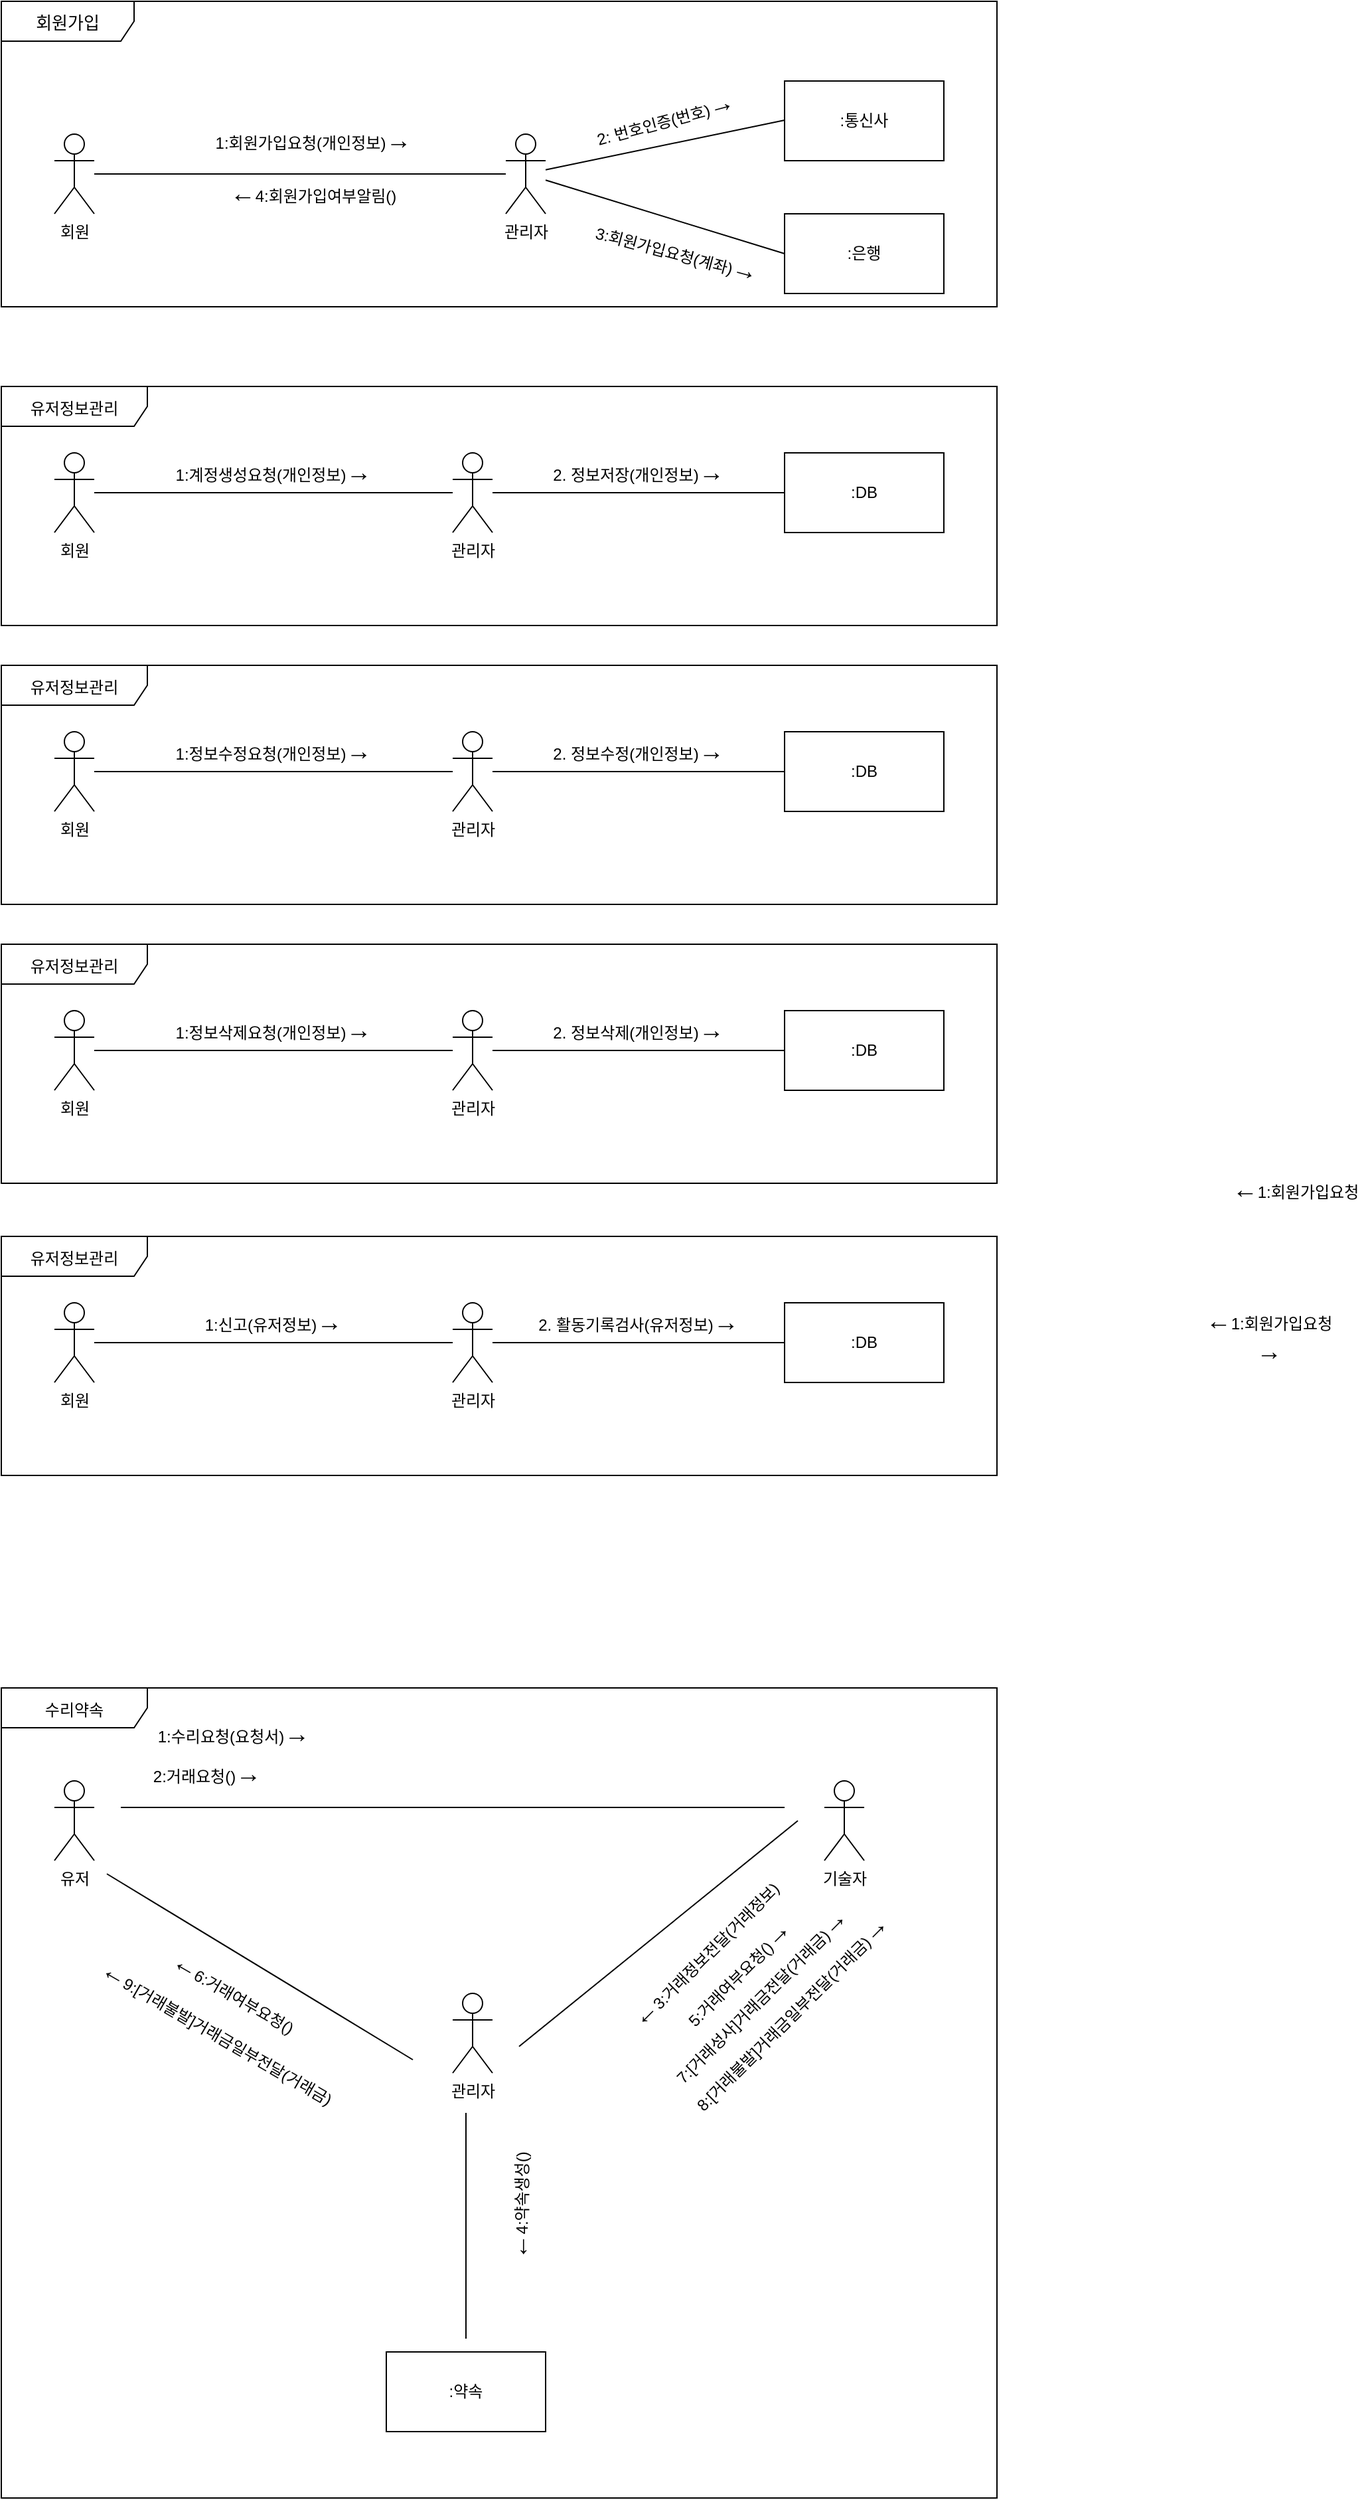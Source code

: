 <mxfile version="17.4.1" type="device"><diagram id="b93V4zt6I4dJ21m5LbaK" name="Page-1"><mxGraphModel dx="701" dy="687" grid="1" gridSize="10" guides="1" tooltips="1" connect="1" arrows="1" fold="1" page="1" pageScale="1" pageWidth="850" pageHeight="1100" math="0" shadow="0"><root><mxCell id="0"/><mxCell id="1" parent="0"/><mxCell id="mZD0-RNsSZDQau8Mn6IS-79" value="&lt;font style=&quot;font-size: 12px&quot;&gt;유저정보관리&lt;/font&gt;" style="shape=umlFrame;whiteSpace=wrap;html=1;fontSize=19;width=110;height=30;" vertex="1" parent="1"><mxGeometry x="50" y="330" width="750" height="180" as="geometry"/></mxCell><mxCell id="mZD0-RNsSZDQau8Mn6IS-1" value="회원" style="shape=umlActor;verticalLabelPosition=bottom;verticalAlign=top;html=1;outlineConnect=0;" vertex="1" parent="1"><mxGeometry x="90" y="140" width="30" height="60" as="geometry"/></mxCell><mxCell id="mZD0-RNsSZDQau8Mn6IS-2" value="관리자" style="shape=umlActor;verticalLabelPosition=bottom;verticalAlign=top;html=1;outlineConnect=0;" vertex="1" parent="1"><mxGeometry x="430" y="140" width="30" height="60" as="geometry"/></mxCell><mxCell id="mZD0-RNsSZDQau8Mn6IS-3" value=":통신사" style="rounded=0;whiteSpace=wrap;html=1;" vertex="1" parent="1"><mxGeometry x="640" y="100" width="120" height="60" as="geometry"/></mxCell><mxCell id="mZD0-RNsSZDQau8Mn6IS-4" value=":은행" style="rounded=0;whiteSpace=wrap;html=1;" vertex="1" parent="1"><mxGeometry x="640" y="200" width="120" height="60" as="geometry"/></mxCell><mxCell id="mZD0-RNsSZDQau8Mn6IS-10" value="" style="endArrow=none;html=1;rounded=0;" edge="1" parent="1" source="mZD0-RNsSZDQau8Mn6IS-1" target="mZD0-RNsSZDQau8Mn6IS-2"><mxGeometry width="50" height="50" relative="1" as="geometry"><mxPoint x="380" y="150" as="sourcePoint"/><mxPoint x="430" y="100" as="targetPoint"/></mxGeometry></mxCell><mxCell id="mZD0-RNsSZDQau8Mn6IS-11" value="" style="endArrow=none;html=1;rounded=0;" edge="1" parent="1" source="mZD0-RNsSZDQau8Mn6IS-2"><mxGeometry width="50" height="50" relative="1" as="geometry"><mxPoint x="470" y="129.5" as="sourcePoint"/><mxPoint x="640" y="129.5" as="targetPoint"/></mxGeometry></mxCell><mxCell id="mZD0-RNsSZDQau8Mn6IS-12" value="" style="endArrow=none;html=1;rounded=0;entryX=0;entryY=0.5;entryDx=0;entryDy=0;" edge="1" parent="1" source="mZD0-RNsSZDQau8Mn6IS-2" target="mZD0-RNsSZDQau8Mn6IS-4"><mxGeometry width="50" height="50" relative="1" as="geometry"><mxPoint x="470" y="176.885" as="sourcePoint"/><mxPoint x="650" y="139.5" as="targetPoint"/></mxGeometry></mxCell><mxCell id="mZD0-RNsSZDQau8Mn6IS-21" value="회원" style="shape=umlActor;verticalLabelPosition=bottom;verticalAlign=top;html=1;outlineConnect=0;" vertex="1" parent="1"><mxGeometry x="90" y="380" width="30" height="60" as="geometry"/></mxCell><mxCell id="mZD0-RNsSZDQau8Mn6IS-22" value="관리자" style="shape=umlActor;verticalLabelPosition=bottom;verticalAlign=top;html=1;outlineConnect=0;" vertex="1" parent="1"><mxGeometry x="390" y="380" width="30" height="60" as="geometry"/></mxCell><mxCell id="mZD0-RNsSZDQau8Mn6IS-24" value=":DB" style="rounded=0;whiteSpace=wrap;html=1;" vertex="1" parent="1"><mxGeometry x="640" y="380" width="120" height="60" as="geometry"/></mxCell><mxCell id="mZD0-RNsSZDQau8Mn6IS-25" value="" style="endArrow=none;html=1;rounded=0;" edge="1" source="mZD0-RNsSZDQau8Mn6IS-21" target="mZD0-RNsSZDQau8Mn6IS-22" parent="1"><mxGeometry width="50" height="50" relative="1" as="geometry"><mxPoint x="380" y="390" as="sourcePoint"/><mxPoint x="430" y="340" as="targetPoint"/></mxGeometry></mxCell><mxCell id="mZD0-RNsSZDQau8Mn6IS-27" value="" style="endArrow=none;html=1;rounded=0;entryX=0;entryY=0.5;entryDx=0;entryDy=0;" edge="1" source="mZD0-RNsSZDQau8Mn6IS-22" target="mZD0-RNsSZDQau8Mn6IS-24" parent="1"><mxGeometry width="50" height="50" relative="1" as="geometry"><mxPoint x="470" y="416.885" as="sourcePoint"/><mxPoint x="650" y="379.5" as="targetPoint"/></mxGeometry></mxCell><mxCell id="mZD0-RNsSZDQau8Mn6IS-30" value="1:회원가입요청(개인정보)&lt;font style=&quot;font-size: 19px&quot;&gt;→&lt;/font&gt;" style="text;html=1;strokeColor=none;fillColor=none;align=center;verticalAlign=middle;whiteSpace=wrap;rounded=0;" vertex="1" parent="1"><mxGeometry x="150" y="130" width="270" height="30" as="geometry"/></mxCell><mxCell id="mZD0-RNsSZDQau8Mn6IS-31" value="&lt;font style=&quot;font-size: 19px&quot;&gt;←&lt;/font&gt;1:회원가입요청&lt;font style=&quot;font-size: 19px&quot;&gt;→&lt;/font&gt;" style="text;html=1;strokeColor=none;fillColor=none;align=center;verticalAlign=middle;whiteSpace=wrap;rounded=0;" vertex="1" parent="1"><mxGeometry x="950" y="1030" width="110" height="30" as="geometry"/></mxCell><mxCell id="mZD0-RNsSZDQau8Mn6IS-32" value="&lt;font&gt;2: 번호인증(번호)&lt;/font&gt;&lt;font style=&quot;font-size: 19px&quot;&gt;→&lt;/font&gt;" style="text;html=1;strokeColor=none;fillColor=none;align=center;verticalAlign=middle;whiteSpace=wrap;rounded=0;rotation=-15;" vertex="1" parent="1"><mxGeometry x="489.83" y="113.71" width="120" height="30" as="geometry"/></mxCell><mxCell id="mZD0-RNsSZDQau8Mn6IS-33" value="3:회원가입요청(계좌)&lt;font style=&quot;font-size: 19px&quot;&gt;→&lt;/font&gt;" style="text;html=1;strokeColor=none;fillColor=none;align=center;verticalAlign=middle;whiteSpace=wrap;rounded=0;rotation=15;" vertex="1" parent="1"><mxGeometry x="489.49" y="213.88" width="140" height="30" as="geometry"/></mxCell><mxCell id="mZD0-RNsSZDQau8Mn6IS-34" value="&lt;font style=&quot;font-size: 19px&quot;&gt;←&lt;/font&gt;4:회원가입여부알림()" style="text;html=1;strokeColor=none;fillColor=none;align=center;verticalAlign=middle;whiteSpace=wrap;rounded=0;" vertex="1" parent="1"><mxGeometry x="150" y="170" width="270" height="30" as="geometry"/></mxCell><mxCell id="mZD0-RNsSZDQau8Mn6IS-35" value="1:계정생성요청(개인정보)&lt;span style=&quot;font-size: 19px&quot;&gt;→&lt;/span&gt;" style="text;html=1;strokeColor=none;fillColor=none;align=center;verticalAlign=middle;whiteSpace=wrap;rounded=0;" vertex="1" parent="1"><mxGeometry x="120" y="380" width="270" height="30" as="geometry"/></mxCell><mxCell id="mZD0-RNsSZDQau8Mn6IS-36" value="2. 정보저장(개인정보)&lt;span style=&quot;font-size: 19px&quot;&gt;→&lt;/span&gt;" style="text;html=1;strokeColor=none;fillColor=none;align=center;verticalAlign=middle;whiteSpace=wrap;rounded=0;" vertex="1" parent="1"><mxGeometry x="420" y="380" width="220" height="30" as="geometry"/></mxCell><mxCell id="mZD0-RNsSZDQau8Mn6IS-80" value="&lt;font style=&quot;font-size: 12px&quot;&gt;유저정보관리&lt;/font&gt;" style="shape=umlFrame;whiteSpace=wrap;html=1;fontSize=19;width=110;height=30;" vertex="1" parent="1"><mxGeometry x="50" y="540" width="750" height="180" as="geometry"/></mxCell><mxCell id="mZD0-RNsSZDQau8Mn6IS-81" value="회원" style="shape=umlActor;verticalLabelPosition=bottom;verticalAlign=top;html=1;outlineConnect=0;" vertex="1" parent="1"><mxGeometry x="90" y="590" width="30" height="60" as="geometry"/></mxCell><mxCell id="mZD0-RNsSZDQau8Mn6IS-82" value="관리자" style="shape=umlActor;verticalLabelPosition=bottom;verticalAlign=top;html=1;outlineConnect=0;" vertex="1" parent="1"><mxGeometry x="390" y="590" width="30" height="60" as="geometry"/></mxCell><mxCell id="mZD0-RNsSZDQau8Mn6IS-83" value=":DB" style="rounded=0;whiteSpace=wrap;html=1;" vertex="1" parent="1"><mxGeometry x="640" y="590" width="120" height="60" as="geometry"/></mxCell><mxCell id="mZD0-RNsSZDQau8Mn6IS-84" value="" style="endArrow=none;html=1;rounded=0;" edge="1" source="mZD0-RNsSZDQau8Mn6IS-81" target="mZD0-RNsSZDQau8Mn6IS-82" parent="1"><mxGeometry width="50" height="50" relative="1" as="geometry"><mxPoint x="380" y="600" as="sourcePoint"/><mxPoint x="430" y="550" as="targetPoint"/></mxGeometry></mxCell><mxCell id="mZD0-RNsSZDQau8Mn6IS-85" value="" style="endArrow=none;html=1;rounded=0;entryX=0;entryY=0.5;entryDx=0;entryDy=0;" edge="1" source="mZD0-RNsSZDQau8Mn6IS-82" target="mZD0-RNsSZDQau8Mn6IS-83" parent="1"><mxGeometry width="50" height="50" relative="1" as="geometry"><mxPoint x="470" y="626.885" as="sourcePoint"/><mxPoint x="650" y="589.5" as="targetPoint"/></mxGeometry></mxCell><mxCell id="mZD0-RNsSZDQau8Mn6IS-86" value="1:정보수정요청(개인정보)&lt;font style=&quot;font-size: 19px&quot;&gt;→&lt;/font&gt;" style="text;html=1;strokeColor=none;fillColor=none;align=center;verticalAlign=middle;whiteSpace=wrap;rounded=0;" vertex="1" parent="1"><mxGeometry x="120" y="590" width="270" height="30" as="geometry"/></mxCell><mxCell id="mZD0-RNsSZDQau8Mn6IS-87" value="2. 정보수정(개인정보)&lt;span style=&quot;font-size: 19px&quot;&gt;→&lt;/span&gt;" style="text;html=1;strokeColor=none;fillColor=none;align=center;verticalAlign=middle;whiteSpace=wrap;rounded=0;" vertex="1" parent="1"><mxGeometry x="420" y="590" width="220" height="30" as="geometry"/></mxCell><mxCell id="mZD0-RNsSZDQau8Mn6IS-88" value="&lt;span style=&quot;font-size: 12px&quot;&gt;유저정보관리&lt;/span&gt;" style="shape=umlFrame;whiteSpace=wrap;html=1;fontSize=19;width=110;height=30;" vertex="1" parent="1"><mxGeometry x="50" y="750" width="750" height="180" as="geometry"/></mxCell><mxCell id="mZD0-RNsSZDQau8Mn6IS-89" value="회원" style="shape=umlActor;verticalLabelPosition=bottom;verticalAlign=top;html=1;outlineConnect=0;" vertex="1" parent="1"><mxGeometry x="90" y="800" width="30" height="60" as="geometry"/></mxCell><mxCell id="mZD0-RNsSZDQau8Mn6IS-90" value="관리자" style="shape=umlActor;verticalLabelPosition=bottom;verticalAlign=top;html=1;outlineConnect=0;" vertex="1" parent="1"><mxGeometry x="390" y="800" width="30" height="60" as="geometry"/></mxCell><mxCell id="mZD0-RNsSZDQau8Mn6IS-91" value=":DB" style="rounded=0;whiteSpace=wrap;html=1;" vertex="1" parent="1"><mxGeometry x="640" y="800" width="120" height="60" as="geometry"/></mxCell><mxCell id="mZD0-RNsSZDQau8Mn6IS-92" value="" style="endArrow=none;html=1;rounded=0;" edge="1" source="mZD0-RNsSZDQau8Mn6IS-89" target="mZD0-RNsSZDQau8Mn6IS-90" parent="1"><mxGeometry width="50" height="50" relative="1" as="geometry"><mxPoint x="380" y="810" as="sourcePoint"/><mxPoint x="430" y="760" as="targetPoint"/></mxGeometry></mxCell><mxCell id="mZD0-RNsSZDQau8Mn6IS-93" value="" style="endArrow=none;html=1;rounded=0;entryX=0;entryY=0.5;entryDx=0;entryDy=0;" edge="1" source="mZD0-RNsSZDQau8Mn6IS-90" target="mZD0-RNsSZDQau8Mn6IS-91" parent="1"><mxGeometry width="50" height="50" relative="1" as="geometry"><mxPoint x="470" y="836.885" as="sourcePoint"/><mxPoint x="650" y="799.5" as="targetPoint"/></mxGeometry></mxCell><mxCell id="mZD0-RNsSZDQau8Mn6IS-94" value="1:정보삭제요청(개인정보)&lt;font style=&quot;font-size: 19px&quot;&gt;→&lt;/font&gt;" style="text;html=1;strokeColor=none;fillColor=none;align=center;verticalAlign=middle;whiteSpace=wrap;rounded=0;" vertex="1" parent="1"><mxGeometry x="120" y="800" width="270" height="30" as="geometry"/></mxCell><mxCell id="mZD0-RNsSZDQau8Mn6IS-95" value="2. 정보삭제(개인정보)&lt;span style=&quot;font-size: 19px&quot;&gt;→&lt;/span&gt;" style="text;html=1;strokeColor=none;fillColor=none;align=center;verticalAlign=middle;whiteSpace=wrap;rounded=0;" vertex="1" parent="1"><mxGeometry x="420" y="800" width="220" height="30" as="geometry"/></mxCell><mxCell id="mZD0-RNsSZDQau8Mn6IS-96" value="&lt;span style=&quot;font-size: 12px&quot;&gt;유저정보관리&lt;/span&gt;" style="shape=umlFrame;whiteSpace=wrap;html=1;fontSize=19;width=110;height=30;" vertex="1" parent="1"><mxGeometry x="50" y="970" width="750" height="180" as="geometry"/></mxCell><mxCell id="mZD0-RNsSZDQau8Mn6IS-97" value="회원" style="shape=umlActor;verticalLabelPosition=bottom;verticalAlign=top;html=1;outlineConnect=0;" vertex="1" parent="1"><mxGeometry x="90" y="1020" width="30" height="60" as="geometry"/></mxCell><mxCell id="mZD0-RNsSZDQau8Mn6IS-98" value="관리자" style="shape=umlActor;verticalLabelPosition=bottom;verticalAlign=top;html=1;outlineConnect=0;" vertex="1" parent="1"><mxGeometry x="390" y="1020" width="30" height="60" as="geometry"/></mxCell><mxCell id="mZD0-RNsSZDQau8Mn6IS-99" value=":DB" style="rounded=0;whiteSpace=wrap;html=1;" vertex="1" parent="1"><mxGeometry x="640" y="1020" width="120" height="60" as="geometry"/></mxCell><mxCell id="mZD0-RNsSZDQau8Mn6IS-100" value="" style="endArrow=none;html=1;rounded=0;" edge="1" source="mZD0-RNsSZDQau8Mn6IS-97" target="mZD0-RNsSZDQau8Mn6IS-98" parent="1"><mxGeometry width="50" height="50" relative="1" as="geometry"><mxPoint x="380" y="1030" as="sourcePoint"/><mxPoint x="430" y="980" as="targetPoint"/></mxGeometry></mxCell><mxCell id="mZD0-RNsSZDQau8Mn6IS-101" value="" style="endArrow=none;html=1;rounded=0;entryX=0;entryY=0.5;entryDx=0;entryDy=0;" edge="1" source="mZD0-RNsSZDQau8Mn6IS-98" target="mZD0-RNsSZDQau8Mn6IS-99" parent="1"><mxGeometry width="50" height="50" relative="1" as="geometry"><mxPoint x="470" y="1056.885" as="sourcePoint"/><mxPoint x="650" y="1019.5" as="targetPoint"/></mxGeometry></mxCell><mxCell id="mZD0-RNsSZDQau8Mn6IS-102" value="1:신고(유저정보)&lt;font style=&quot;font-size: 19px&quot;&gt;→&lt;/font&gt;" style="text;html=1;strokeColor=none;fillColor=none;align=center;verticalAlign=middle;whiteSpace=wrap;rounded=0;" vertex="1" parent="1"><mxGeometry x="120" y="1020" width="270" height="30" as="geometry"/></mxCell><mxCell id="mZD0-RNsSZDQau8Mn6IS-103" value="2. 활동기록검사(유저정보)&lt;span style=&quot;font-size: 19px&quot;&gt;→&lt;/span&gt;" style="text;html=1;strokeColor=none;fillColor=none;align=center;verticalAlign=middle;whiteSpace=wrap;rounded=0;" vertex="1" parent="1"><mxGeometry x="420" y="1020" width="220" height="30" as="geometry"/></mxCell><mxCell id="mZD0-RNsSZDQau8Mn6IS-104" value="&lt;font style=&quot;font-size: 13px&quot;&gt;회원가입&lt;/font&gt;" style="shape=umlFrame;whiteSpace=wrap;html=1;fontSize=19;width=100;height=30;" vertex="1" parent="1"><mxGeometry x="50" y="40" width="750" height="230" as="geometry"/></mxCell><mxCell id="mZD0-RNsSZDQau8Mn6IS-105" value="유저" style="shape=umlActor;verticalLabelPosition=bottom;verticalAlign=top;html=1;outlineConnect=0;" vertex="1" parent="1"><mxGeometry x="90" y="1380" width="30" height="60" as="geometry"/></mxCell><mxCell id="mZD0-RNsSZDQau8Mn6IS-106" value="관리자" style="shape=umlActor;verticalLabelPosition=bottom;verticalAlign=top;html=1;outlineConnect=0;" vertex="1" parent="1"><mxGeometry x="390" y="1540" width="30" height="60" as="geometry"/></mxCell><mxCell id="mZD0-RNsSZDQau8Mn6IS-107" value="기술자" style="shape=umlActor;verticalLabelPosition=bottom;verticalAlign=top;html=1;outlineConnect=0;" vertex="1" parent="1"><mxGeometry x="670" y="1380" width="30" height="60" as="geometry"/></mxCell><mxCell id="mZD0-RNsSZDQau8Mn6IS-111" value=":약속" style="rounded=0;whiteSpace=wrap;html=1;" vertex="1" parent="1"><mxGeometry x="340" y="1810" width="120" height="60" as="geometry"/></mxCell><mxCell id="mZD0-RNsSZDQau8Mn6IS-117" value="" style="endArrow=none;html=1;rounded=0;fontSize=12;" edge="1" parent="1"><mxGeometry width="50" height="50" relative="1" as="geometry"><mxPoint x="140" y="1400" as="sourcePoint"/><mxPoint x="640" y="1400" as="targetPoint"/></mxGeometry></mxCell><mxCell id="mZD0-RNsSZDQau8Mn6IS-118" value="1:수리요청(요청서)&lt;font style=&quot;font-size: 19px&quot;&gt;→&lt;/font&gt;" style="text;html=1;strokeColor=none;fillColor=none;align=center;verticalAlign=middle;whiteSpace=wrap;rounded=0;" vertex="1" parent="1"><mxGeometry x="90" y="1330" width="270" height="30" as="geometry"/></mxCell><mxCell id="mZD0-RNsSZDQau8Mn6IS-119" value="" style="endArrow=none;html=1;rounded=0;fontSize=12;" edge="1" parent="1"><mxGeometry width="50" height="50" relative="1" as="geometry"><mxPoint x="440" y="1580" as="sourcePoint"/><mxPoint x="650" y="1410" as="targetPoint"/></mxGeometry></mxCell><mxCell id="mZD0-RNsSZDQau8Mn6IS-120" value="&lt;font style=&quot;font-size: 19px&quot;&gt;←&lt;/font&gt;1:회원가입요청" style="text;html=1;strokeColor=none;fillColor=none;align=center;verticalAlign=middle;whiteSpace=wrap;rounded=0;" vertex="1" parent="1"><mxGeometry x="970" y="920" width="110" height="30" as="geometry"/></mxCell><mxCell id="mZD0-RNsSZDQau8Mn6IS-121" value="&lt;font style=&quot;font-size: 19px&quot;&gt;←&lt;/font&gt;&lt;font style=&quot;font-size: 12px&quot;&gt;4:약속생성&lt;/font&gt;()" style="text;html=1;strokeColor=none;fillColor=none;align=center;verticalAlign=middle;whiteSpace=wrap;rounded=0;rotation=-90;" vertex="1" parent="1"><mxGeometry x="340" y="1680" width="200.51" height="40" as="geometry"/></mxCell><mxCell id="mZD0-RNsSZDQau8Mn6IS-122" value="2:거래요청()&lt;font style=&quot;font-size: 19px&quot;&gt;→&lt;/font&gt;" style="text;html=1;strokeColor=none;fillColor=none;align=center;verticalAlign=middle;whiteSpace=wrap;rounded=0;" vertex="1" parent="1"><mxGeometry x="70" y="1360" width="270" height="30" as="geometry"/></mxCell><mxCell id="mZD0-RNsSZDQau8Mn6IS-123" value="" style="endArrow=none;html=1;rounded=0;fontSize=12;" edge="1" parent="1"><mxGeometry width="50" height="50" relative="1" as="geometry"><mxPoint x="400" y="1630" as="sourcePoint"/><mxPoint x="400" y="1800" as="targetPoint"/></mxGeometry></mxCell><mxCell id="mZD0-RNsSZDQau8Mn6IS-124" value="&lt;font style=&quot;font-size: 19px&quot;&gt;←&lt;/font&gt;&lt;font style=&quot;font-size: 12px&quot;&gt;3&lt;/font&gt;:거래정보전달(거래정보)" style="text;html=1;strokeColor=none;fillColor=none;align=center;verticalAlign=middle;whiteSpace=wrap;rounded=0;rotation=-45;" vertex="1" parent="1"><mxGeometry x="480" y="1490" width="200.51" height="40" as="geometry"/></mxCell><mxCell id="mZD0-RNsSZDQau8Mn6IS-126" value="5:거래여부요청()&lt;font style=&quot;font-size: 19px&quot;&gt;→&lt;/font&gt;" style="text;html=1;strokeColor=none;fillColor=none;align=center;verticalAlign=middle;whiteSpace=wrap;rounded=0;rotation=-45;" vertex="1" parent="1"><mxGeometry x="470" y="1510" width="270" height="30" as="geometry"/></mxCell><mxCell id="mZD0-RNsSZDQau8Mn6IS-127" value="" style="endArrow=none;html=1;rounded=0;fontSize=12;" edge="1" parent="1"><mxGeometry width="50" height="50" relative="1" as="geometry"><mxPoint x="129.49" y="1450" as="sourcePoint"/><mxPoint x="360" y="1590" as="targetPoint"/></mxGeometry></mxCell><mxCell id="mZD0-RNsSZDQau8Mn6IS-128" value="&lt;font style=&quot;font-size: 19px&quot;&gt;←&lt;/font&gt;&lt;font style=&quot;font-size: 12px&quot;&gt;6:거래여부요청()&lt;/font&gt;" style="text;html=1;strokeColor=none;fillColor=none;align=center;verticalAlign=middle;whiteSpace=wrap;rounded=0;rotation=30;" vertex="1" parent="1"><mxGeometry x="124.75" y="1520" width="200.51" height="40" as="geometry"/></mxCell><mxCell id="mZD0-RNsSZDQau8Mn6IS-129" value="7:[거래성사]거래금전달(거래금)&lt;font style=&quot;font-size: 19px&quot;&gt;→&lt;/font&gt;" style="text;html=1;strokeColor=none;fillColor=none;align=center;verticalAlign=middle;whiteSpace=wrap;rounded=0;rotation=-45;" vertex="1" parent="1"><mxGeometry x="487.07" y="1517.07" width="270" height="50" as="geometry"/></mxCell><mxCell id="mZD0-RNsSZDQau8Mn6IS-131" value="8:[거래불발]거래금일부전달(거래금)&lt;font style=&quot;font-size: 19px&quot;&gt;→&lt;/font&gt;" style="text;html=1;strokeColor=none;fillColor=none;align=center;verticalAlign=middle;whiteSpace=wrap;rounded=0;rotation=-45;" vertex="1" parent="1"><mxGeometry x="510" y="1530" width="270" height="50" as="geometry"/></mxCell><mxCell id="mZD0-RNsSZDQau8Mn6IS-132" value="&lt;font style=&quot;font-size: 19px&quot;&gt;←&lt;/font&gt;&lt;font style=&quot;font-size: 12px&quot;&gt;9:[거래불발]거래금일부전달(거래금)&lt;/font&gt;" style="text;html=1;strokeColor=none;fillColor=none;align=center;verticalAlign=middle;whiteSpace=wrap;rounded=0;rotation=30;" vertex="1" parent="1"><mxGeometry x="50" y="1550" width="325.6" height="40" as="geometry"/></mxCell><mxCell id="mZD0-RNsSZDQau8Mn6IS-134" value="&lt;span style=&quot;font-size: 12px&quot;&gt;수리약속&lt;/span&gt;" style="shape=umlFrame;whiteSpace=wrap;html=1;fontSize=19;width=110;height=30;" vertex="1" parent="1"><mxGeometry x="50" y="1310" width="750" height="610" as="geometry"/></mxCell></root></mxGraphModel></diagram></mxfile>